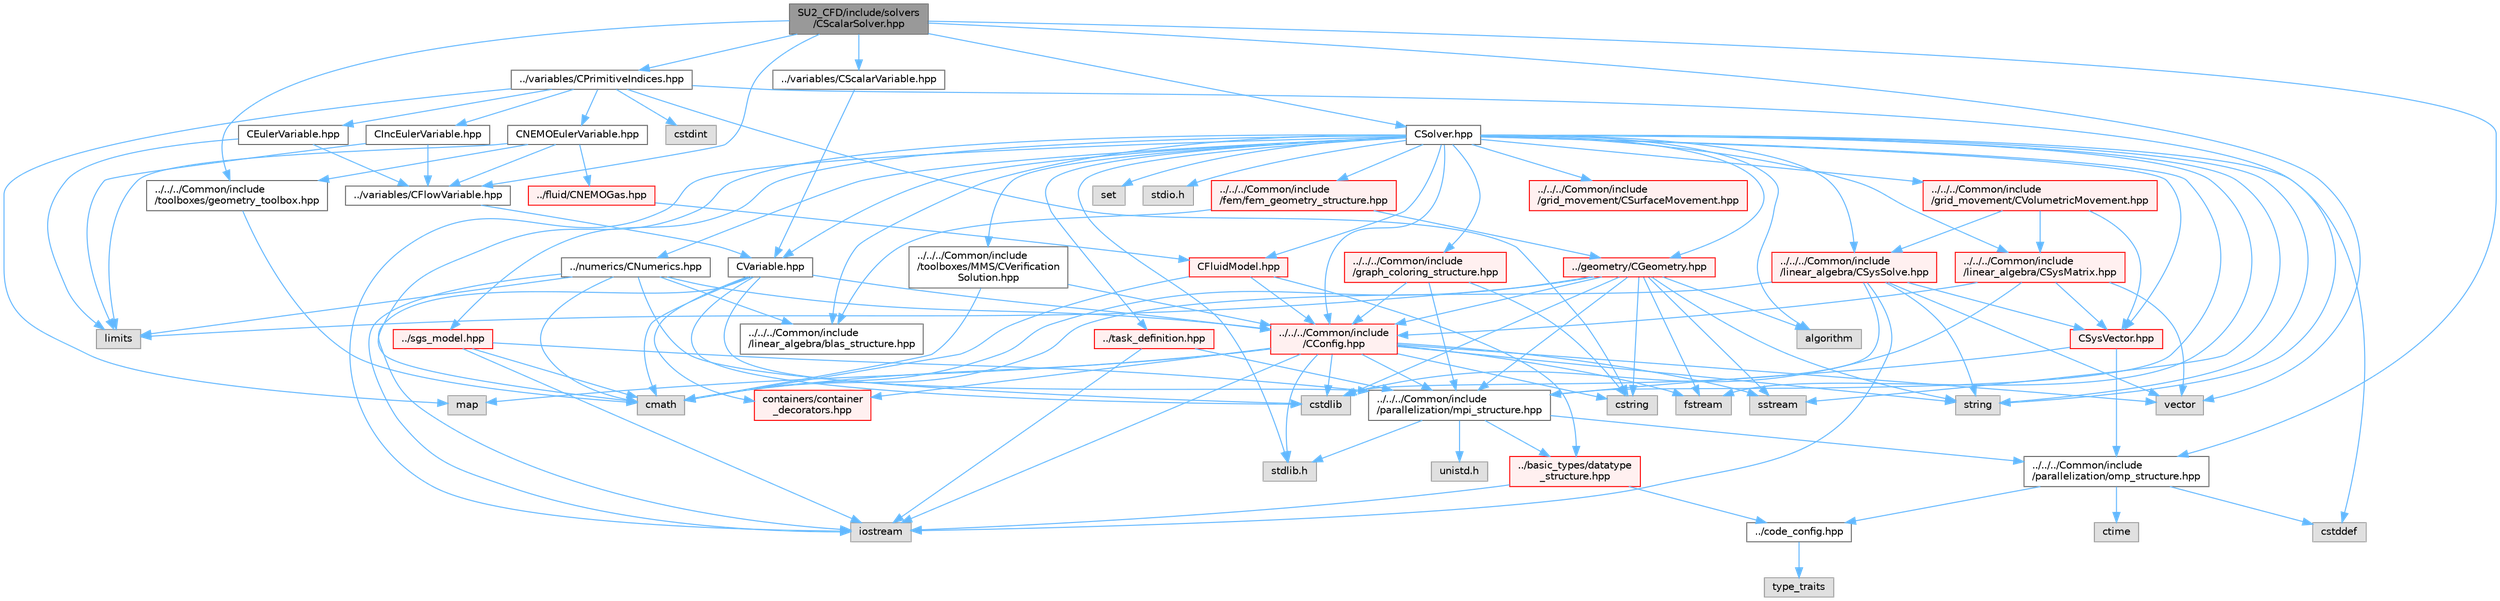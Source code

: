 digraph "SU2_CFD/include/solvers/CScalarSolver.hpp"
{
 // LATEX_PDF_SIZE
  bgcolor="transparent";
  edge [fontname=Helvetica,fontsize=10,labelfontname=Helvetica,labelfontsize=10];
  node [fontname=Helvetica,fontsize=10,shape=box,height=0.2,width=0.4];
  Node1 [id="Node000001",label="SU2_CFD/include/solvers\l/CScalarSolver.hpp",height=0.2,width=0.4,color="gray40", fillcolor="grey60", style="filled", fontcolor="black",tooltip="Headers of the CScalarSolver class."];
  Node1 -> Node2 [id="edge1_Node000001_Node000002",color="steelblue1",style="solid",tooltip=" "];
  Node2 [id="Node000002",label="vector",height=0.2,width=0.4,color="grey60", fillcolor="#E0E0E0", style="filled",tooltip=" "];
  Node1 -> Node3 [id="edge2_Node000001_Node000003",color="steelblue1",style="solid",tooltip=" "];
  Node3 [id="Node000003",label="../../../Common/include\l/parallelization/omp_structure.hpp",height=0.2,width=0.4,color="grey40", fillcolor="white", style="filled",URL="$omp__structure_8hpp.html",tooltip="OpenMP interface header, provides compatibility functions if the code is built without OpenMP support..."];
  Node3 -> Node4 [id="edge3_Node000003_Node000004",color="steelblue1",style="solid",tooltip=" "];
  Node4 [id="Node000004",label="cstddef",height=0.2,width=0.4,color="grey60", fillcolor="#E0E0E0", style="filled",tooltip=" "];
  Node3 -> Node5 [id="edge4_Node000003_Node000005",color="steelblue1",style="solid",tooltip=" "];
  Node5 [id="Node000005",label="../code_config.hpp",height=0.2,width=0.4,color="grey40", fillcolor="white", style="filled",URL="$code__config_8hpp.html",tooltip="Header file for collecting common macros, definitions and type configurations."];
  Node5 -> Node6 [id="edge5_Node000005_Node000006",color="steelblue1",style="solid",tooltip=" "];
  Node6 [id="Node000006",label="type_traits",height=0.2,width=0.4,color="grey60", fillcolor="#E0E0E0", style="filled",tooltip=" "];
  Node3 -> Node7 [id="edge6_Node000003_Node000007",color="steelblue1",style="solid",tooltip=" "];
  Node7 [id="Node000007",label="ctime",height=0.2,width=0.4,color="grey60", fillcolor="#E0E0E0", style="filled",tooltip=" "];
  Node1 -> Node8 [id="edge7_Node000001_Node000008",color="steelblue1",style="solid",tooltip=" "];
  Node8 [id="Node000008",label="../../../Common/include\l/toolboxes/geometry_toolbox.hpp",height=0.2,width=0.4,color="grey40", fillcolor="white", style="filled",URL="$geometry__toolbox_8hpp.html",tooltip="Collection of common lightweight geometry-oriented methods."];
  Node8 -> Node9 [id="edge8_Node000008_Node000009",color="steelblue1",style="solid",tooltip=" "];
  Node9 [id="Node000009",label="cmath",height=0.2,width=0.4,color="grey60", fillcolor="#E0E0E0", style="filled",tooltip=" "];
  Node1 -> Node10 [id="edge9_Node000001_Node000010",color="steelblue1",style="solid",tooltip=" "];
  Node10 [id="Node000010",label="../variables/CScalarVariable.hpp",height=0.2,width=0.4,color="grey40", fillcolor="white", style="filled",URL="$CScalarVariable_8hpp.html",tooltip="Base class for defining the shared variables of scalar solvers."];
  Node10 -> Node11 [id="edge10_Node000010_Node000011",color="steelblue1",style="solid",tooltip=" "];
  Node11 [id="Node000011",label="CVariable.hpp",height=0.2,width=0.4,color="grey40", fillcolor="white", style="filled",URL="$CVariable_8hpp.html",tooltip="Declaration and inlines of the parent class for defining problem variables, function definitions in f..."];
  Node11 -> Node12 [id="edge11_Node000011_Node000012",color="steelblue1",style="solid",tooltip=" "];
  Node12 [id="Node000012",label="../../../Common/include\l/parallelization/mpi_structure.hpp",height=0.2,width=0.4,color="grey40", fillcolor="white", style="filled",URL="$mpi__structure_8hpp.html",tooltip="Headers of the mpi interface for generalized datatypes. The subroutines and functions are in the mpi_..."];
  Node12 -> Node13 [id="edge12_Node000012_Node000013",color="steelblue1",style="solid",tooltip=" "];
  Node13 [id="Node000013",label="stdlib.h",height=0.2,width=0.4,color="grey60", fillcolor="#E0E0E0", style="filled",tooltip=" "];
  Node12 -> Node14 [id="edge13_Node000012_Node000014",color="steelblue1",style="solid",tooltip=" "];
  Node14 [id="Node000014",label="../basic_types/datatype\l_structure.hpp",height=0.2,width=0.4,color="red", fillcolor="#FFF0F0", style="filled",URL="$datatype__structure_8hpp.html",tooltip="Headers for generalized datatypes, defines an interface for AD types."];
  Node14 -> Node15 [id="edge14_Node000014_Node000015",color="steelblue1",style="solid",tooltip=" "];
  Node15 [id="Node000015",label="iostream",height=0.2,width=0.4,color="grey60", fillcolor="#E0E0E0", style="filled",tooltip=" "];
  Node14 -> Node5 [id="edge15_Node000014_Node000005",color="steelblue1",style="solid",tooltip=" "];
  Node12 -> Node19 [id="edge16_Node000012_Node000019",color="steelblue1",style="solid",tooltip=" "];
  Node19 [id="Node000019",label="unistd.h",height=0.2,width=0.4,color="grey60", fillcolor="#E0E0E0", style="filled",tooltip=" "];
  Node12 -> Node3 [id="edge17_Node000012_Node000003",color="steelblue1",style="solid",tooltip=" "];
  Node11 -> Node9 [id="edge18_Node000011_Node000009",color="steelblue1",style="solid",tooltip=" "];
  Node11 -> Node15 [id="edge19_Node000011_Node000015",color="steelblue1",style="solid",tooltip=" "];
  Node11 -> Node20 [id="edge20_Node000011_Node000020",color="steelblue1",style="solid",tooltip=" "];
  Node20 [id="Node000020",label="cstdlib",height=0.2,width=0.4,color="grey60", fillcolor="#E0E0E0", style="filled",tooltip=" "];
  Node11 -> Node21 [id="edge21_Node000011_Node000021",color="steelblue1",style="solid",tooltip=" "];
  Node21 [id="Node000021",label="../../../Common/include\l/CConfig.hpp",height=0.2,width=0.4,color="red", fillcolor="#FFF0F0", style="filled",URL="$CConfig_8hpp.html",tooltip="All the information about the definition of the physical problem. The subroutines and functions are i..."];
  Node21 -> Node12 [id="edge22_Node000021_Node000012",color="steelblue1",style="solid",tooltip=" "];
  Node21 -> Node15 [id="edge23_Node000021_Node000015",color="steelblue1",style="solid",tooltip=" "];
  Node21 -> Node20 [id="edge24_Node000021_Node000020",color="steelblue1",style="solid",tooltip=" "];
  Node21 -> Node22 [id="edge25_Node000021_Node000022",color="steelblue1",style="solid",tooltip=" "];
  Node22 [id="Node000022",label="fstream",height=0.2,width=0.4,color="grey60", fillcolor="#E0E0E0", style="filled",tooltip=" "];
  Node21 -> Node23 [id="edge26_Node000021_Node000023",color="steelblue1",style="solid",tooltip=" "];
  Node23 [id="Node000023",label="sstream",height=0.2,width=0.4,color="grey60", fillcolor="#E0E0E0", style="filled",tooltip=" "];
  Node21 -> Node24 [id="edge27_Node000021_Node000024",color="steelblue1",style="solid",tooltip=" "];
  Node24 [id="Node000024",label="string",height=0.2,width=0.4,color="grey60", fillcolor="#E0E0E0", style="filled",tooltip=" "];
  Node21 -> Node25 [id="edge28_Node000021_Node000025",color="steelblue1",style="solid",tooltip=" "];
  Node25 [id="Node000025",label="cstring",height=0.2,width=0.4,color="grey60", fillcolor="#E0E0E0", style="filled",tooltip=" "];
  Node21 -> Node2 [id="edge29_Node000021_Node000002",color="steelblue1",style="solid",tooltip=" "];
  Node21 -> Node13 [id="edge30_Node000021_Node000013",color="steelblue1",style="solid",tooltip=" "];
  Node21 -> Node9 [id="edge31_Node000021_Node000009",color="steelblue1",style="solid",tooltip=" "];
  Node21 -> Node27 [id="edge32_Node000021_Node000027",color="steelblue1",style="solid",tooltip=" "];
  Node27 [id="Node000027",label="map",height=0.2,width=0.4,color="grey60", fillcolor="#E0E0E0", style="filled",tooltip=" "];
  Node21 -> Node32 [id="edge33_Node000021_Node000032",color="steelblue1",style="solid",tooltip=" "];
  Node32 [id="Node000032",label="containers/container\l_decorators.hpp",height=0.2,width=0.4,color="red", fillcolor="#FFF0F0", style="filled",URL="$container__decorators_8hpp.html",tooltip="Collection of small classes that decorate C2DContainer to augment its functionality,..."];
  Node11 -> Node32 [id="edge34_Node000011_Node000032",color="steelblue1",style="solid",tooltip=" "];
  Node1 -> Node42 [id="edge35_Node000001_Node000042",color="steelblue1",style="solid",tooltip=" "];
  Node42 [id="Node000042",label="../variables/CFlowVariable.hpp",height=0.2,width=0.4,color="grey40", fillcolor="white", style="filled",URL="$CFlowVariable_8hpp.html",tooltip="Class for defining the common variables of flow solvers."];
  Node42 -> Node11 [id="edge36_Node000042_Node000011",color="steelblue1",style="solid",tooltip=" "];
  Node1 -> Node43 [id="edge37_Node000001_Node000043",color="steelblue1",style="solid",tooltip=" "];
  Node43 [id="Node000043",label="../variables/CPrimitiveIndices.hpp",height=0.2,width=0.4,color="grey40", fillcolor="white", style="filled",URL="$CPrimitiveIndices_8hpp.html",tooltip="Abstract representation of flow primitive variable indices that tries to be efficient."];
  Node43 -> Node37 [id="edge38_Node000043_Node000037",color="steelblue1",style="solid",tooltip=" "];
  Node37 [id="Node000037",label="cstdint",height=0.2,width=0.4,color="grey60", fillcolor="#E0E0E0", style="filled",tooltip=" "];
  Node43 -> Node25 [id="edge39_Node000043_Node000025",color="steelblue1",style="solid",tooltip=" "];
  Node43 -> Node27 [id="edge40_Node000043_Node000027",color="steelblue1",style="solid",tooltip=" "];
  Node43 -> Node24 [id="edge41_Node000043_Node000024",color="steelblue1",style="solid",tooltip=" "];
  Node43 -> Node44 [id="edge42_Node000043_Node000044",color="steelblue1",style="solid",tooltip=" "];
  Node44 [id="Node000044",label="CEulerVariable.hpp",height=0.2,width=0.4,color="grey40", fillcolor="white", style="filled",URL="$CEulerVariable_8hpp.html",tooltip="Class for defining the variables of the compressible Euler solver."];
  Node44 -> Node45 [id="edge43_Node000044_Node000045",color="steelblue1",style="solid",tooltip=" "];
  Node45 [id="Node000045",label="limits",height=0.2,width=0.4,color="grey60", fillcolor="#E0E0E0", style="filled",tooltip=" "];
  Node44 -> Node42 [id="edge44_Node000044_Node000042",color="steelblue1",style="solid",tooltip=" "];
  Node43 -> Node46 [id="edge45_Node000043_Node000046",color="steelblue1",style="solid",tooltip=" "];
  Node46 [id="Node000046",label="CIncEulerVariable.hpp",height=0.2,width=0.4,color="grey40", fillcolor="white", style="filled",URL="$CIncEulerVariable_8hpp.html",tooltip="Class for defining the variables of the incompressible Euler solver."];
  Node46 -> Node45 [id="edge46_Node000046_Node000045",color="steelblue1",style="solid",tooltip=" "];
  Node46 -> Node42 [id="edge47_Node000046_Node000042",color="steelblue1",style="solid",tooltip=" "];
  Node43 -> Node47 [id="edge48_Node000043_Node000047",color="steelblue1",style="solid",tooltip=" "];
  Node47 [id="Node000047",label="CNEMOEulerVariable.hpp",height=0.2,width=0.4,color="grey40", fillcolor="white", style="filled",URL="$CNEMOEulerVariable_8hpp.html",tooltip="Class for defining the variables of the compressible NEMO Euler solver."];
  Node47 -> Node45 [id="edge49_Node000047_Node000045",color="steelblue1",style="solid",tooltip=" "];
  Node47 -> Node42 [id="edge50_Node000047_Node000042",color="steelblue1",style="solid",tooltip=" "];
  Node47 -> Node48 [id="edge51_Node000047_Node000048",color="steelblue1",style="solid",tooltip=" "];
  Node48 [id="Node000048",label="../fluid/CNEMOGas.hpp",height=0.2,width=0.4,color="red", fillcolor="#FFF0F0", style="filled",URL="$CNEMOGas_8hpp.html",tooltip="Defines the nonequilibrium gas model."];
  Node48 -> Node49 [id="edge52_Node000048_Node000049",color="steelblue1",style="solid",tooltip=" "];
  Node49 [id="Node000049",label="CFluidModel.hpp",height=0.2,width=0.4,color="red", fillcolor="#FFF0F0", style="filled",URL="$CFluidModel_8hpp.html",tooltip="Defines the main fluid model class for thermophysical properties."];
  Node49 -> Node9 [id="edge53_Node000049_Node000009",color="steelblue1",style="solid",tooltip=" "];
  Node49 -> Node21 [id="edge54_Node000049_Node000021",color="steelblue1",style="solid",tooltip=" "];
  Node49 -> Node14 [id="edge55_Node000049_Node000014",color="steelblue1",style="solid",tooltip=" "];
  Node47 -> Node8 [id="edge56_Node000047_Node000008",color="steelblue1",style="solid",tooltip=" "];
  Node1 -> Node54 [id="edge57_Node000001_Node000054",color="steelblue1",style="solid",tooltip=" "];
  Node54 [id="Node000054",label="CSolver.hpp",height=0.2,width=0.4,color="grey40", fillcolor="white", style="filled",URL="$CSolver_8hpp.html",tooltip="Headers of the CSolver class which is inherited by all of the other solvers."];
  Node54 -> Node12 [id="edge58_Node000054_Node000012",color="steelblue1",style="solid",tooltip=" "];
  Node54 -> Node9 [id="edge59_Node000054_Node000009",color="steelblue1",style="solid",tooltip=" "];
  Node54 -> Node4 [id="edge60_Node000054_Node000004",color="steelblue1",style="solid",tooltip=" "];
  Node54 -> Node24 [id="edge61_Node000054_Node000024",color="steelblue1",style="solid",tooltip=" "];
  Node54 -> Node22 [id="edge62_Node000054_Node000022",color="steelblue1",style="solid",tooltip=" "];
  Node54 -> Node23 [id="edge63_Node000054_Node000023",color="steelblue1",style="solid",tooltip=" "];
  Node54 -> Node30 [id="edge64_Node000054_Node000030",color="steelblue1",style="solid",tooltip=" "];
  Node30 [id="Node000030",label="algorithm",height=0.2,width=0.4,color="grey60", fillcolor="#E0E0E0", style="filled",tooltip=" "];
  Node54 -> Node15 [id="edge65_Node000054_Node000015",color="steelblue1",style="solid",tooltip=" "];
  Node54 -> Node55 [id="edge66_Node000054_Node000055",color="steelblue1",style="solid",tooltip=" "];
  Node55 [id="Node000055",label="set",height=0.2,width=0.4,color="grey60", fillcolor="#E0E0E0", style="filled",tooltip=" "];
  Node54 -> Node13 [id="edge67_Node000054_Node000013",color="steelblue1",style="solid",tooltip=" "];
  Node54 -> Node56 [id="edge68_Node000054_Node000056",color="steelblue1",style="solid",tooltip=" "];
  Node56 [id="Node000056",label="stdio.h",height=0.2,width=0.4,color="grey60", fillcolor="#E0E0E0", style="filled",tooltip=" "];
  Node54 -> Node49 [id="edge69_Node000054_Node000049",color="steelblue1",style="solid",tooltip=" "];
  Node54 -> Node57 [id="edge70_Node000054_Node000057",color="steelblue1",style="solid",tooltip=" "];
  Node57 [id="Node000057",label="../task_definition.hpp",height=0.2,width=0.4,color="red", fillcolor="#FFF0F0", style="filled",URL="$task__definition_8hpp.html",tooltip="Header of the task definition class for the SU2 solvers."];
  Node57 -> Node12 [id="edge71_Node000057_Node000012",color="steelblue1",style="solid",tooltip=" "];
  Node57 -> Node15 [id="edge72_Node000057_Node000015",color="steelblue1",style="solid",tooltip=" "];
  Node54 -> Node59 [id="edge73_Node000054_Node000059",color="steelblue1",style="solid",tooltip=" "];
  Node59 [id="Node000059",label="../numerics/CNumerics.hpp",height=0.2,width=0.4,color="grey40", fillcolor="white", style="filled",URL="$CNumerics_8hpp.html",tooltip="Declaration of the base numerics class, the implementation is in the CNumerics.cpp file."];
  Node59 -> Node9 [id="edge74_Node000059_Node000009",color="steelblue1",style="solid",tooltip=" "];
  Node59 -> Node15 [id="edge75_Node000059_Node000015",color="steelblue1",style="solid",tooltip=" "];
  Node59 -> Node45 [id="edge76_Node000059_Node000045",color="steelblue1",style="solid",tooltip=" "];
  Node59 -> Node20 [id="edge77_Node000059_Node000020",color="steelblue1",style="solid",tooltip=" "];
  Node59 -> Node21 [id="edge78_Node000059_Node000021",color="steelblue1",style="solid",tooltip=" "];
  Node59 -> Node60 [id="edge79_Node000059_Node000060",color="steelblue1",style="solid",tooltip=" "];
  Node60 [id="Node000060",label="../../../Common/include\l/linear_algebra/blas_structure.hpp",height=0.2,width=0.4,color="grey40", fillcolor="white", style="filled",URL="$blas__structure_8hpp.html",tooltip="Include files and headers of the functions for matrix and vector operations, which are typically foun..."];
  Node54 -> Node61 [id="edge80_Node000054_Node000061",color="steelblue1",style="solid",tooltip=" "];
  Node61 [id="Node000061",label="../sgs_model.hpp",height=0.2,width=0.4,color="red", fillcolor="#FFF0F0", style="filled",URL="$sgs__model_8hpp.html",tooltip="Headers of the LES subgrid scale models of the SU2 solvers."];
  Node61 -> Node12 [id="edge81_Node000061_Node000012",color="steelblue1",style="solid",tooltip=" "];
  Node61 -> Node15 [id="edge82_Node000061_Node000015",color="steelblue1",style="solid",tooltip=" "];
  Node61 -> Node9 [id="edge83_Node000061_Node000009",color="steelblue1",style="solid",tooltip=" "];
  Node54 -> Node63 [id="edge84_Node000054_Node000063",color="steelblue1",style="solid",tooltip=" "];
  Node63 [id="Node000063",label="../../../Common/include\l/fem/fem_geometry_structure.hpp",height=0.2,width=0.4,color="red", fillcolor="#FFF0F0", style="filled",URL="$fem__geometry__structure_8hpp.html",tooltip="Headers of the main subroutines for creating the geometrical structure for the FEM solver...."];
  Node63 -> Node64 [id="edge85_Node000063_Node000064",color="steelblue1",style="solid",tooltip=" "];
  Node64 [id="Node000064",label="../geometry/CGeometry.hpp",height=0.2,width=0.4,color="red", fillcolor="#FFF0F0", style="filled",URL="$CGeometry_8hpp.html",tooltip="Headers of the main subroutines for creating the geometrical structure. The subroutines and functions..."];
  Node64 -> Node45 [id="edge86_Node000064_Node000045",color="steelblue1",style="solid",tooltip=" "];
  Node64 -> Node12 [id="edge87_Node000064_Node000012",color="steelblue1",style="solid",tooltip=" "];
  Node64 -> Node24 [id="edge88_Node000064_Node000024",color="steelblue1",style="solid",tooltip=" "];
  Node64 -> Node22 [id="edge89_Node000064_Node000022",color="steelblue1",style="solid",tooltip=" "];
  Node64 -> Node23 [id="edge90_Node000064_Node000023",color="steelblue1",style="solid",tooltip=" "];
  Node64 -> Node9 [id="edge91_Node000064_Node000009",color="steelblue1",style="solid",tooltip=" "];
  Node64 -> Node30 [id="edge92_Node000064_Node000030",color="steelblue1",style="solid",tooltip=" "];
  Node64 -> Node25 [id="edge93_Node000064_Node000025",color="steelblue1",style="solid",tooltip=" "];
  Node64 -> Node20 [id="edge94_Node000064_Node000020",color="steelblue1",style="solid",tooltip=" "];
  Node64 -> Node21 [id="edge95_Node000064_Node000021",color="steelblue1",style="solid",tooltip=" "];
  Node63 -> Node60 [id="edge96_Node000063_Node000060",color="steelblue1",style="solid",tooltip=" "];
  Node54 -> Node64 [id="edge97_Node000054_Node000064",color="steelblue1",style="solid",tooltip=" "];
  Node54 -> Node21 [id="edge98_Node000054_Node000021",color="steelblue1",style="solid",tooltip=" "];
  Node54 -> Node83 [id="edge99_Node000054_Node000083",color="steelblue1",style="solid",tooltip=" "];
  Node83 [id="Node000083",label="../../../Common/include\l/linear_algebra/CSysMatrix.hpp",height=0.2,width=0.4,color="red", fillcolor="#FFF0F0", style="filled",URL="$CSysMatrix_8hpp.html",tooltip="Declaration of the block-sparse matrix class. The implemtation is in CSysMatrix.cpp."];
  Node83 -> Node21 [id="edge100_Node000083_Node000021",color="steelblue1",style="solid",tooltip=" "];
  Node83 -> Node84 [id="edge101_Node000083_Node000084",color="steelblue1",style="solid",tooltip=" "];
  Node84 [id="Node000084",label="CSysVector.hpp",height=0.2,width=0.4,color="red", fillcolor="#FFF0F0", style="filled",URL="$CSysVector_8hpp.html",tooltip="Declararion and inlines of the vector class used in the solution of large, distributed,..."];
  Node84 -> Node12 [id="edge102_Node000084_Node000012",color="steelblue1",style="solid",tooltip=" "];
  Node84 -> Node3 [id="edge103_Node000084_Node000003",color="steelblue1",style="solid",tooltip=" "];
  Node83 -> Node20 [id="edge104_Node000083_Node000020",color="steelblue1",style="solid",tooltip=" "];
  Node83 -> Node2 [id="edge105_Node000083_Node000002",color="steelblue1",style="solid",tooltip=" "];
  Node54 -> Node84 [id="edge106_Node000054_Node000084",color="steelblue1",style="solid",tooltip=" "];
  Node54 -> Node87 [id="edge107_Node000054_Node000087",color="steelblue1",style="solid",tooltip=" "];
  Node87 [id="Node000087",label="../../../Common/include\l/linear_algebra/CSysSolve.hpp",height=0.2,width=0.4,color="red", fillcolor="#FFF0F0", style="filled",URL="$CSysSolve_8hpp.html",tooltip="Headers for the classes related to linear solvers (CG, FGMRES, etc) The subroutines and functions are..."];
  Node87 -> Node9 [id="edge108_Node000087_Node000009",color="steelblue1",style="solid",tooltip=" "];
  Node87 -> Node2 [id="edge109_Node000087_Node000002",color="steelblue1",style="solid",tooltip=" "];
  Node87 -> Node15 [id="edge110_Node000087_Node000015",color="steelblue1",style="solid",tooltip=" "];
  Node87 -> Node20 [id="edge111_Node000087_Node000020",color="steelblue1",style="solid",tooltip=" "];
  Node87 -> Node24 [id="edge112_Node000087_Node000024",color="steelblue1",style="solid",tooltip=" "];
  Node87 -> Node84 [id="edge113_Node000087_Node000084",color="steelblue1",style="solid",tooltip=" "];
  Node54 -> Node89 [id="edge114_Node000054_Node000089",color="steelblue1",style="solid",tooltip=" "];
  Node89 [id="Node000089",label="../../../Common/include\l/grid_movement/CSurfaceMovement.hpp",height=0.2,width=0.4,color="red", fillcolor="#FFF0F0", style="filled",URL="$CSurfaceMovement_8hpp.html",tooltip="Headers of the CSurfaceMovement class."];
  Node54 -> Node93 [id="edge115_Node000054_Node000093",color="steelblue1",style="solid",tooltip=" "];
  Node93 [id="Node000093",label="../../../Common/include\l/grid_movement/CVolumetricMovement.hpp",height=0.2,width=0.4,color="red", fillcolor="#FFF0F0", style="filled",URL="$CVolumetricMovement_8hpp.html",tooltip="Headers of the CVolumetricMovement class."];
  Node93 -> Node83 [id="edge116_Node000093_Node000083",color="steelblue1",style="solid",tooltip=" "];
  Node93 -> Node84 [id="edge117_Node000093_Node000084",color="steelblue1",style="solid",tooltip=" "];
  Node93 -> Node87 [id="edge118_Node000093_Node000087",color="steelblue1",style="solid",tooltip=" "];
  Node54 -> Node60 [id="edge119_Node000054_Node000060",color="steelblue1",style="solid",tooltip=" "];
  Node54 -> Node94 [id="edge120_Node000054_Node000094",color="steelblue1",style="solid",tooltip=" "];
  Node94 [id="Node000094",label="../../../Common/include\l/graph_coloring_structure.hpp",height=0.2,width=0.4,color="red", fillcolor="#FFF0F0", style="filled",URL="$graph__coloring__structure_8hpp.html",tooltip="Include files and headers of the functions to carry out a coloring of a given graph...."];
  Node94 -> Node12 [id="edge121_Node000094_Node000012",color="steelblue1",style="solid",tooltip=" "];
  Node94 -> Node21 [id="edge122_Node000094_Node000021",color="steelblue1",style="solid",tooltip=" "];
  Node94 -> Node25 [id="edge123_Node000094_Node000025",color="steelblue1",style="solid",tooltip=" "];
  Node54 -> Node95 [id="edge124_Node000054_Node000095",color="steelblue1",style="solid",tooltip=" "];
  Node95 [id="Node000095",label="../../../Common/include\l/toolboxes/MMS/CVerification\lSolution.hpp",height=0.2,width=0.4,color="grey40", fillcolor="white", style="filled",URL="$CVerificationSolution_8hpp.html",tooltip="Header file for the base class CVerificationSolution. The implementations are in the CVerificationSol..."];
  Node95 -> Node9 [id="edge125_Node000095_Node000009",color="steelblue1",style="solid",tooltip=" "];
  Node95 -> Node21 [id="edge126_Node000095_Node000021",color="steelblue1",style="solid",tooltip=" "];
  Node54 -> Node11 [id="edge127_Node000054_Node000011",color="steelblue1",style="solid",tooltip=" "];
}
